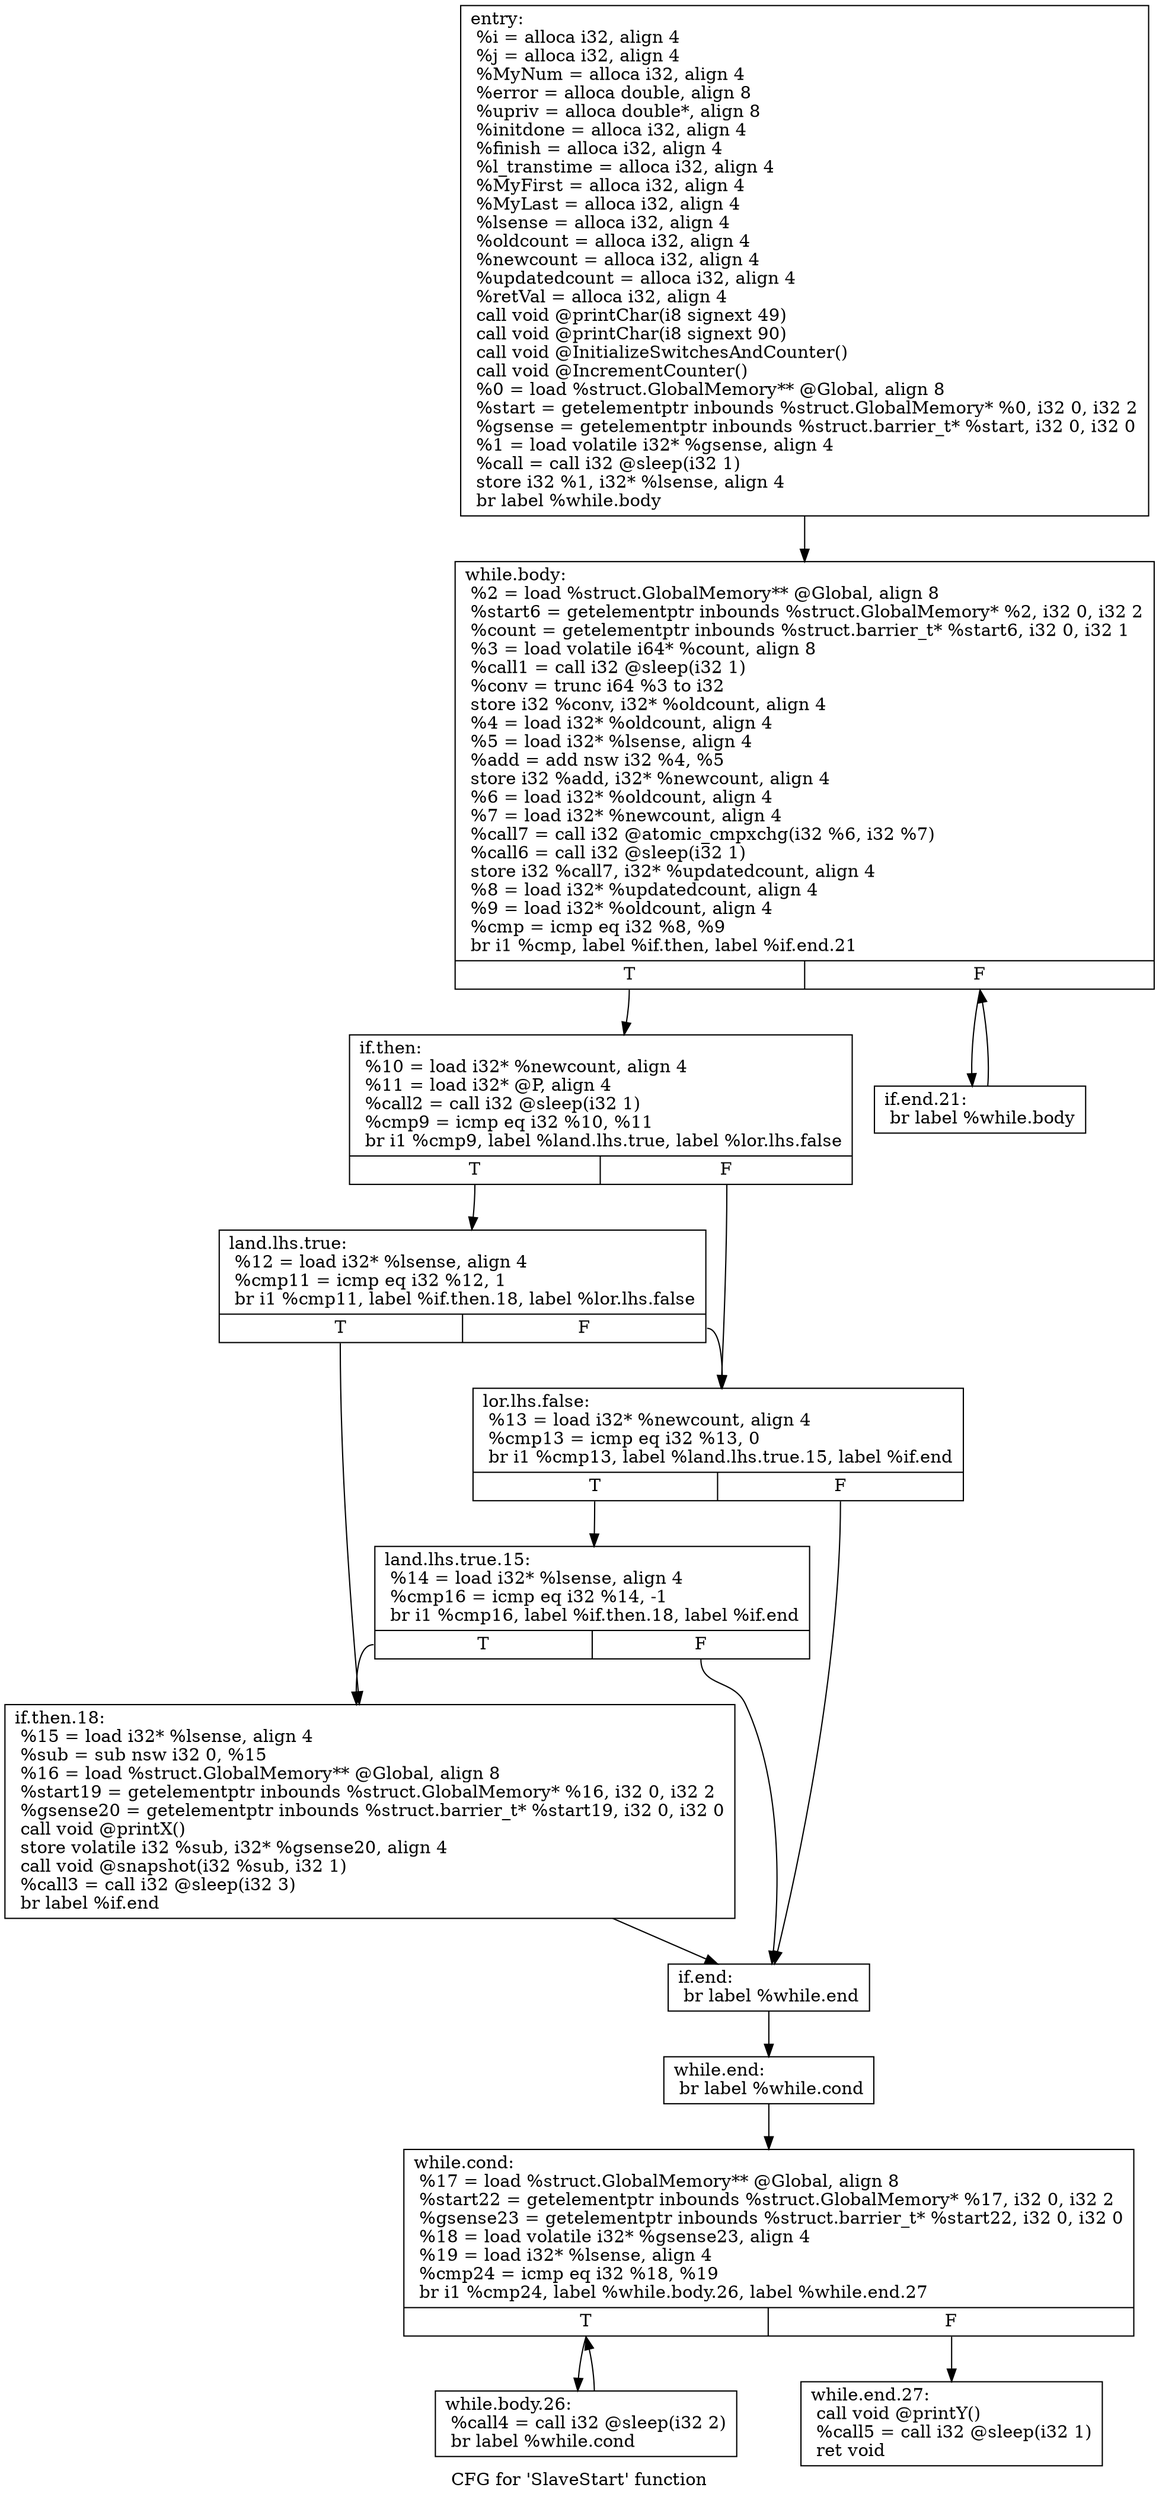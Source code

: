 digraph "CFG for 'SlaveStart' function" {
	label="CFG for 'SlaveStart' function";

	Node0x60207e0 [shape=record,label="{entry:\l  %i = alloca i32, align 4\l  %j = alloca i32, align 4\l  %MyNum = alloca i32, align 4\l  %error = alloca double, align 8\l  %upriv = alloca double*, align 8\l  %initdone = alloca i32, align 4\l  %finish = alloca i32, align 4\l  %l_transtime = alloca i32, align 4\l  %MyFirst = alloca i32, align 4\l  %MyLast = alloca i32, align 4\l  %lsense = alloca i32, align 4\l  %oldcount = alloca i32, align 4\l  %newcount = alloca i32, align 4\l  %updatedcount = alloca i32, align 4\l  %retVal = alloca i32, align 4\l  call void @printChar(i8 signext 49)\l  call void @printChar(i8 signext 90)\l  call void @InitializeSwitchesAndCounter()\l  call void @IncrementCounter()\l  %0 = load %struct.GlobalMemory** @Global, align 8\l  %start = getelementptr inbounds %struct.GlobalMemory* %0, i32 0, i32 2\l  %gsense = getelementptr inbounds %struct.barrier_t* %start, i32 0, i32 0\l  %1 = load volatile i32* %gsense, align 4\l  %call = call i32 @sleep(i32 1)\l  store i32 %1, i32* %lsense, align 4\l  br label %while.body\l}"];
	Node0x60207e0 -> Node0x6020830;
	Node0x6020830 [shape=record,label="{while.body:                                       \l  %2 = load %struct.GlobalMemory** @Global, align 8\l  %start6 = getelementptr inbounds %struct.GlobalMemory* %2, i32 0, i32 2\l  %count = getelementptr inbounds %struct.barrier_t* %start6, i32 0, i32 1\l  %3 = load volatile i64* %count, align 8\l  %call1 = call i32 @sleep(i32 1)\l  %conv = trunc i64 %3 to i32\l  store i32 %conv, i32* %oldcount, align 4\l  %4 = load i32* %oldcount, align 4\l  %5 = load i32* %lsense, align 4\l  %add = add nsw i32 %4, %5\l  store i32 %add, i32* %newcount, align 4\l  %6 = load i32* %oldcount, align 4\l  %7 = load i32* %newcount, align 4\l  %call7 = call i32 @atomic_cmpxchg(i32 %6, i32 %7)\l  %call6 = call i32 @sleep(i32 1)\l  store i32 %call7, i32* %updatedcount, align 4\l  %8 = load i32* %updatedcount, align 4\l  %9 = load i32* %oldcount, align 4\l  %cmp = icmp eq i32 %8, %9\l  br i1 %cmp, label %if.then, label %if.end.21\l|{<s0>T|<s1>F}}"];
	Node0x6020830:s0 -> Node0x6020880;
	Node0x6020830:s1 -> Node0x6020a60;
	Node0x6020880 [shape=record,label="{if.then:                                          \l  %10 = load i32* %newcount, align 4\l  %11 = load i32* @P, align 4\l  %call2 = call i32 @sleep(i32 1)\l  %cmp9 = icmp eq i32 %10, %11\l  br i1 %cmp9, label %land.lhs.true, label %lor.lhs.false\l|{<s0>T|<s1>F}}"];
	Node0x6020880:s0 -> Node0x60208d0;
	Node0x6020880:s1 -> Node0x6020920;
	Node0x60208d0 [shape=record,label="{land.lhs.true:                                    \l  %12 = load i32* %lsense, align 4\l  %cmp11 = icmp eq i32 %12, 1\l  br i1 %cmp11, label %if.then.18, label %lor.lhs.false\l|{<s0>T|<s1>F}}"];
	Node0x60208d0:s0 -> Node0x60209c0;
	Node0x60208d0:s1 -> Node0x6020920;
	Node0x6020920 [shape=record,label="{lor.lhs.false:                                    \l  %13 = load i32* %newcount, align 4\l  %cmp13 = icmp eq i32 %13, 0\l  br i1 %cmp13, label %land.lhs.true.15, label %if.end\l|{<s0>T|<s1>F}}"];
	Node0x6020920:s0 -> Node0x6020970;
	Node0x6020920:s1 -> Node0x6020a10;
	Node0x6020970 [shape=record,label="{land.lhs.true.15:                                 \l  %14 = load i32* %lsense, align 4\l  %cmp16 = icmp eq i32 %14, -1\l  br i1 %cmp16, label %if.then.18, label %if.end\l|{<s0>T|<s1>F}}"];
	Node0x6020970:s0 -> Node0x60209c0;
	Node0x6020970:s1 -> Node0x6020a10;
	Node0x60209c0 [shape=record,label="{if.then.18:                                       \l  %15 = load i32* %lsense, align 4\l  %sub = sub nsw i32 0, %15\l  %16 = load %struct.GlobalMemory** @Global, align 8\l  %start19 = getelementptr inbounds %struct.GlobalMemory* %16, i32 0, i32 2\l  %gsense20 = getelementptr inbounds %struct.barrier_t* %start19, i32 0, i32 0\l  call void @printX()\l  store volatile i32 %sub, i32* %gsense20, align 4\l  call void @snapshot(i32 %sub, i32 1)\l  %call3 = call i32 @sleep(i32 3)\l  br label %if.end\l}"];
	Node0x60209c0 -> Node0x6020a10;
	Node0x6020a10 [shape=record,label="{if.end:                                           \l  br label %while.end\l}"];
	Node0x6020a10 -> Node0x6020ab0;
	Node0x6020a60 [shape=record,label="{if.end.21:                                        \l  br label %while.body\l}"];
	Node0x6020a60 -> Node0x6020830;
	Node0x6020ab0 [shape=record,label="{while.end:                                        \l  br label %while.cond\l}"];
	Node0x6020ab0 -> Node0x6020b00;
	Node0x6020b00 [shape=record,label="{while.cond:                                       \l  %17 = load %struct.GlobalMemory** @Global, align 8\l  %start22 = getelementptr inbounds %struct.GlobalMemory* %17, i32 0, i32 2\l  %gsense23 = getelementptr inbounds %struct.barrier_t* %start22, i32 0, i32 0\l  %18 = load volatile i32* %gsense23, align 4\l  %19 = load i32* %lsense, align 4\l  %cmp24 = icmp eq i32 %18, %19\l  br i1 %cmp24, label %while.body.26, label %while.end.27\l|{<s0>T|<s1>F}}"];
	Node0x6020b00:s0 -> Node0x6020b50;
	Node0x6020b00:s1 -> Node0x6020ba0;
	Node0x6020b50 [shape=record,label="{while.body.26:                                    \l  %call4 = call i32 @sleep(i32 2)\l  br label %while.cond\l}"];
	Node0x6020b50 -> Node0x6020b00;
	Node0x6020ba0 [shape=record,label="{while.end.27:                                     \l  call void @printY()\l  %call5 = call i32 @sleep(i32 1)\l  ret void\l}"];
}
